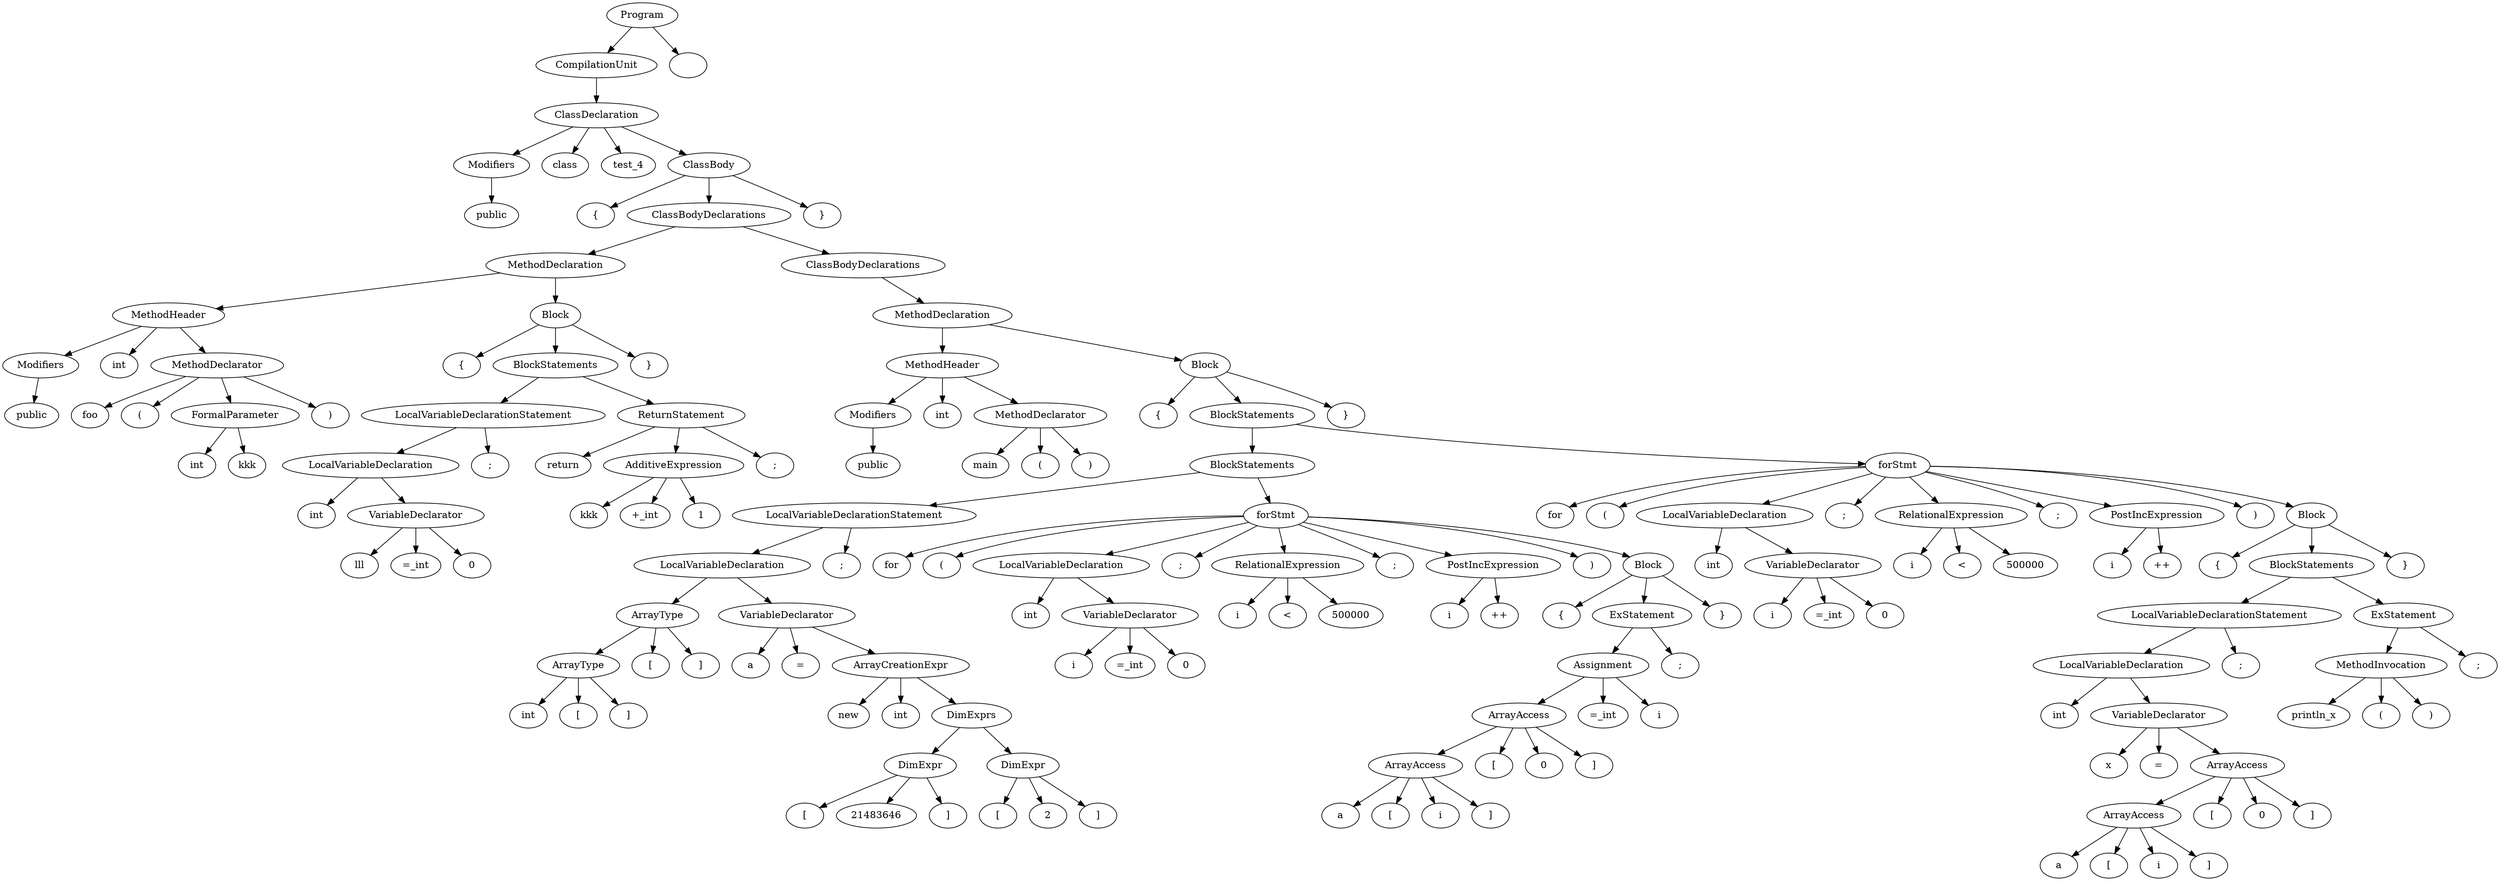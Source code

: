 digraph G {
n1 [label="public"]
n2 [label="Modifiers"]
n2->n1;
n3 [label="class"]
n4 [label="test_4"]
n5 [label="{"]
n6 [label="public"]
n7 [label="Modifiers"]
n7->n6;
n8 [label="int"]
n9 [label="foo"]
n10 [label="("]
n11 [label="int"]
n12 [label="kkk"]
n13 [label="FormalParameter"]
n13->n12;
n13->n11;
n14 [label=")"]
n15 [label="MethodDeclarator"]
n15->n14;
n15->n13;
n15->n10;
n15->n9;
n16 [label="MethodHeader"]
n16->n15;
n16->n8;
n16->n7;
n17 [label="{"]
n18 [label="int"]
n19 [label="lll"]
n20 [label="=_int"]
n21 [label="0"]
n22 [label="VariableDeclarator"]
n22->n21;
n22->n20;
n22->n19;
n23 [label="LocalVariableDeclaration"]
n23->n22;
n23->n18;
n24 [label=";"]
n25 [label="LocalVariableDeclarationStatement"]
n25->n24;
n25->n23;
n26 [label="return"]
n27 [label="kkk"]
n28 [label="+_int"]
n29 [label="1"]
n30 [label="AdditiveExpression"]
n30->n29;
n30->n28;
n30->n27;
n31 [label=";"]
n32 [label="ReturnStatement"]
n32->n31;
n32->n30;
n32->n26;
n33 [label="BlockStatements"]
n33->n32;
n33->n25;
n34 [label="}"]
n35 [label="Block"]
n35->n34;
n35->n33;
n35->n17;
n36 [label="MethodDeclaration"]
n36->n35;
n36->n16;
n37 [label="public"]
n38 [label="Modifiers"]
n38->n37;
n39 [label="int"]
n40 [label="main"]
n41 [label="("]
n42 [label=")"]
n43 [label="MethodDeclarator"]
n43->n42;
n43->n41;
n43->n40;
n44 [label="MethodHeader"]
n44->n43;
n44->n39;
n44->n38;
n45 [label="{"]
n46 [label="int"]
n47 [label="["]
n48 [label="]"]
n49 [label="ArrayType"]
n49->n48;
n49->n47;
n49->n46;
n50 [label="["]
n51 [label="]"]
n52 [label="ArrayType"]
n52->n51;
n52->n50;
n52->n49;
n53 [label="a"]
n54 [label="="]
n55 [label="new"]
n56 [label="int"]
n57 [label="["]
n58 [label="21483646"]
n59 [label="]"]
n60 [label="DimExpr"]
n60->n59;
n60->n58;
n60->n57;
n61 [label="["]
n62 [label="2"]
n63 [label="]"]
n64 [label="DimExpr"]
n64->n63;
n64->n62;
n64->n61;
n65 [label="DimExprs"]
n65->n64;
n65->n60;
n66 [label="ArrayCreationExpr"]
n66->n65;
n66->n56;
n66->n55;
n67 [label="VariableDeclarator"]
n67->n66;
n67->n54;
n67->n53;
n68 [label="LocalVariableDeclaration"]
n68->n67;
n68->n52;
n69 [label=";"]
n70 [label="LocalVariableDeclarationStatement"]
n70->n69;
n70->n68;
n71 [label="for"]
n72 [label="("]
n73 [label="int"]
n74 [label="i"]
n75 [label="=_int"]
n76 [label="0"]
n77 [label="VariableDeclarator"]
n77->n76;
n77->n75;
n77->n74;
n78 [label="LocalVariableDeclaration"]
n78->n77;
n78->n73;
n79 [label=";"]
n80 [label="i"]
n81 [label="<"]
n82 [label="500000"]
n83 [label="RelationalExpression"]
n83->n82;
n83->n81;
n83->n80;
n84 [label=";"]
n85 [label="i"]
n86 [label="++"]
n87 [label="PostIncExpression"]
n87->n86;
n87->n85;
n88 [label=")"]
n89 [label="{"]
n90 [label="a"]
n91 [label="["]
n92 [label="i"]
n93 [label="]"]
n94 [label="ArrayAccess"]
n94->n93;
n94->n92;
n94->n91;
n94->n90;
n95 [label="["]
n96 [label="0"]
n97 [label="]"]
n98 [label="ArrayAccess"]
n98->n97;
n98->n96;
n98->n95;
n98->n94;
n99 [label="=_int"]
n100 [label="i"]
n101 [label="Assignment"]
n101->n100;
n101->n99;
n101->n98;
n102 [label=";"]
n103 [label="ExStatement"]
n103->n102;
n103->n101;
n104 [label="}"]
n105 [label="Block"]
n105->n104;
n105->n103;
n105->n89;
n106 [label="forStmt"]
n106->n105;
n106->n88;
n106->n87;
n106->n84;
n106->n83;
n106->n79;
n106->n78;
n106->n72;
n106->n71;
n107 [label="BlockStatements"]
n107->n106;
n107->n70;
n108 [label="for"]
n109 [label="("]
n110 [label="int"]
n111 [label="i"]
n112 [label="=_int"]
n113 [label="0"]
n114 [label="VariableDeclarator"]
n114->n113;
n114->n112;
n114->n111;
n115 [label="LocalVariableDeclaration"]
n115->n114;
n115->n110;
n116 [label=";"]
n117 [label="i"]
n118 [label="<"]
n119 [label="500000"]
n120 [label="RelationalExpression"]
n120->n119;
n120->n118;
n120->n117;
n121 [label=";"]
n122 [label="i"]
n123 [label="++"]
n124 [label="PostIncExpression"]
n124->n123;
n124->n122;
n125 [label=")"]
n126 [label="{"]
n127 [label="int"]
n128 [label="x"]
n129 [label="="]
n130 [label="a"]
n131 [label="["]
n132 [label="i"]
n133 [label="]"]
n134 [label="ArrayAccess"]
n134->n133;
n134->n132;
n134->n131;
n134->n130;
n135 [label="["]
n136 [label="0"]
n137 [label="]"]
n138 [label="ArrayAccess"]
n138->n137;
n138->n136;
n138->n135;
n138->n134;
n139 [label="VariableDeclarator"]
n139->n138;
n139->n129;
n139->n128;
n140 [label="LocalVariableDeclaration"]
n140->n139;
n140->n127;
n141 [label=";"]
n142 [label="LocalVariableDeclarationStatement"]
n142->n141;
n142->n140;
n143 [label="println_x"]
n144 [label="("]
n145 [label=")"]
n146 [label="MethodInvocation"]
n146->n145;
n146->n144;
n146->n143;
n147 [label=";"]
n148 [label="ExStatement"]
n148->n147;
n148->n146;
n149 [label="BlockStatements"]
n149->n148;
n149->n142;
n150 [label="}"]
n151 [label="Block"]
n151->n150;
n151->n149;
n151->n126;
n152 [label="forStmt"]
n152->n151;
n152->n125;
n152->n124;
n152->n121;
n152->n120;
n152->n116;
n152->n115;
n152->n109;
n152->n108;
n153 [label="BlockStatements"]
n153->n152;
n153->n107;
n154 [label="}"]
n155 [label="Block"]
n155->n154;
n155->n153;
n155->n45;
n156 [label="MethodDeclaration"]
n156->n155;
n156->n44;
n157 [label="ClassBodyDeclarations"]
n157->n156;
n158 [label="ClassBodyDeclarations"]
n158->n157;
n158->n36;
n159 [label="}"]
n160 [label="ClassBody"]
n160->n159;
n160->n158;
n160->n5;
n161 [label="ClassDeclaration"]
n161->n160;
n161->n4;
n161->n3;
n161->n2;
n162 [label="CompilationUnit"]
n162->n161;
n163 [label="Program"]
n163->n164;
n163->n162;
n164 [label=""]
}
